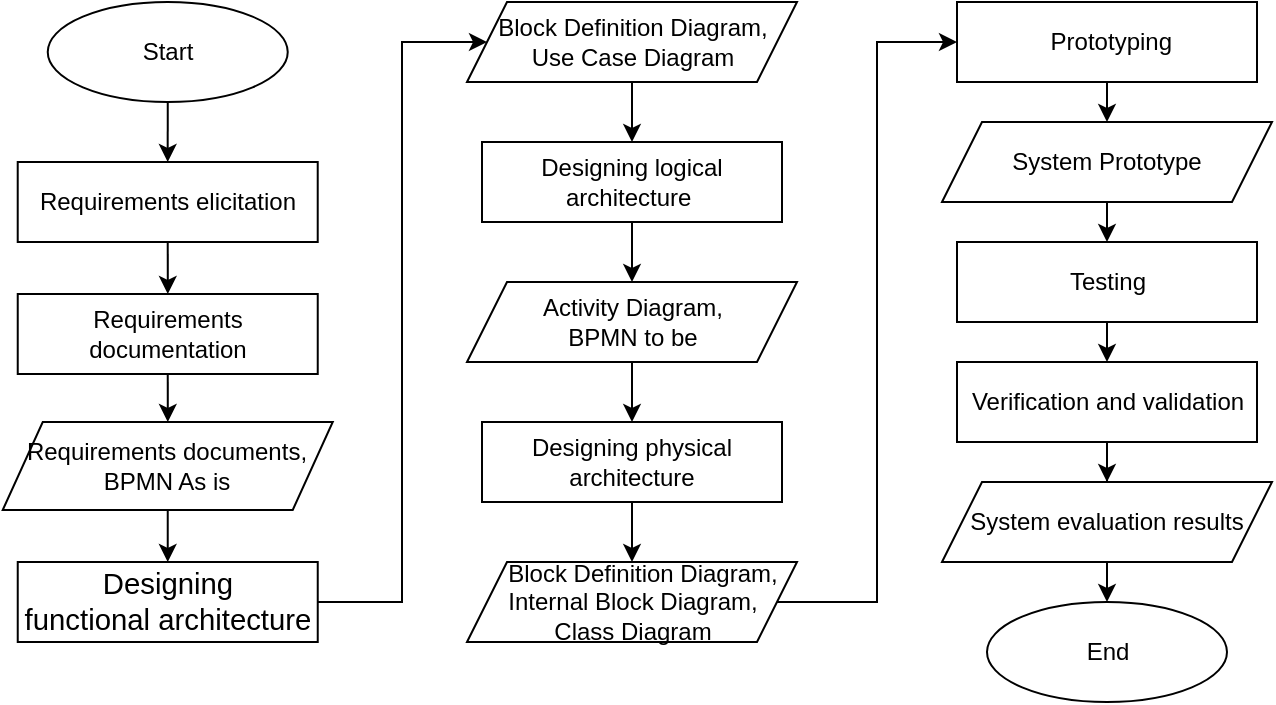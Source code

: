 <mxfile version="21.1.7" type="github">
  <diagram id="9HLhW9o5Pn7bnSsW2eLf" name="Page-1">
    <mxGraphModel dx="1050" dy="623" grid="1" gridSize="10" guides="1" tooltips="1" connect="1" arrows="1" fold="1" page="1" pageScale="1" pageWidth="850" pageHeight="1100" math="0" shadow="0">
      <root>
        <mxCell id="0" />
        <mxCell id="1" parent="0" />
        <mxCell id="tW3wjYKGY_-DUdyRMUnM-29" style="edgeStyle=orthogonalEdgeStyle;rounded=0;orthogonalLoop=1;jettySize=auto;html=1;exitX=0.5;exitY=1;exitDx=0;exitDy=0;entryX=0.5;entryY=0;entryDx=0;entryDy=0;" parent="1" source="5jKje8F0iwKBfb8MLztT-3" target="tW3wjYKGY_-DUdyRMUnM-2" edge="1">
          <mxGeometry relative="1" as="geometry" />
        </mxCell>
        <mxCell id="5jKje8F0iwKBfb8MLztT-3" value="Start" style="ellipse;whiteSpace=wrap;html=1;" parent="1" vertex="1">
          <mxGeometry x="132.87" y="120" width="120" height="50" as="geometry" />
        </mxCell>
        <mxCell id="5jKje8F0iwKBfb8MLztT-16" value="End" style="ellipse;whiteSpace=wrap;html=1;" parent="1" vertex="1">
          <mxGeometry x="602.5" y="420" width="120" height="50" as="geometry" />
        </mxCell>
        <mxCell id="YmFkH0KrsYM-fxtj9EKp-10" style="edgeStyle=orthogonalEdgeStyle;rounded=0;orthogonalLoop=1;jettySize=auto;html=1;exitX=1;exitY=0.5;exitDx=0;exitDy=0;entryX=0;entryY=0.5;entryDx=0;entryDy=0;" parent="1" source="5jKje8F0iwKBfb8MLztT-20" target="tW3wjYKGY_-DUdyRMUnM-6" edge="1">
          <mxGeometry relative="1" as="geometry">
            <Array as="points">
              <mxPoint x="310" y="420" />
              <mxPoint x="310" y="140" />
            </Array>
          </mxGeometry>
        </mxCell>
        <mxCell id="5jKje8F0iwKBfb8MLztT-20" value="&lt;span style=&quot;font-size:11.0pt;line-height:&lt;br/&gt;107%;font-family:&amp;quot;Calibri&amp;quot;,sans-serif;mso-ascii-theme-font:minor-latin;&lt;br/&gt;mso-fareast-font-family:Calibri;mso-fareast-theme-font:minor-latin;mso-hansi-theme-font:&lt;br/&gt;minor-latin;mso-bidi-font-family:Arial;mso-bidi-theme-font:minor-bidi;&lt;br/&gt;mso-ansi-language:EN-US;mso-fareast-language:EN-US;mso-bidi-language:AR-SA&quot; lang=&quot;EN-US&quot;&gt;Designing&lt;br/&gt;functional architecture&lt;/span&gt;" style="rounded=0;whiteSpace=wrap;html=1;" parent="1" vertex="1">
          <mxGeometry x="117.87" y="400" width="150" height="40" as="geometry" />
        </mxCell>
        <mxCell id="YmFkH0KrsYM-fxtj9EKp-7" style="edgeStyle=orthogonalEdgeStyle;rounded=0;orthogonalLoop=1;jettySize=auto;html=1;exitX=0.5;exitY=1;exitDx=0;exitDy=0;" parent="1" source="tW3wjYKGY_-DUdyRMUnM-2" target="YmFkH0KrsYM-fxtj9EKp-1" edge="1">
          <mxGeometry relative="1" as="geometry" />
        </mxCell>
        <mxCell id="tW3wjYKGY_-DUdyRMUnM-2" value="Requirements elicitation" style="rounded=0;whiteSpace=wrap;html=1;" parent="1" vertex="1">
          <mxGeometry x="117.86" y="200" width="150" height="40" as="geometry" />
        </mxCell>
        <mxCell id="YmFkH0KrsYM-fxtj9EKp-13" style="edgeStyle=orthogonalEdgeStyle;rounded=0;orthogonalLoop=1;jettySize=auto;html=1;exitX=0.5;exitY=1;exitDx=0;exitDy=0;entryX=0.5;entryY=0;entryDx=0;entryDy=0;" parent="1" source="tW3wjYKGY_-DUdyRMUnM-6" target="YmFkH0KrsYM-fxtj9EKp-3" edge="1">
          <mxGeometry relative="1" as="geometry" />
        </mxCell>
        <mxCell id="tW3wjYKGY_-DUdyRMUnM-6" value="Block Definition Diagram,&lt;br&gt;Use Case Diagram" style="shape=parallelogram;perimeter=parallelogramPerimeter;whiteSpace=wrap;html=1;fixedSize=1;" parent="1" vertex="1">
          <mxGeometry x="342.5" y="120" width="165" height="40" as="geometry" />
        </mxCell>
        <mxCell id="YmFkH0KrsYM-fxtj9EKp-15" style="edgeStyle=orthogonalEdgeStyle;rounded=0;orthogonalLoop=1;jettySize=auto;html=1;exitX=0.5;exitY=1;exitDx=0;exitDy=0;entryX=0.5;entryY=0;entryDx=0;entryDy=0;" parent="1" source="tW3wjYKGY_-DUdyRMUnM-8" target="tW3wjYKGY_-DUdyRMUnM-9" edge="1">
          <mxGeometry relative="1" as="geometry" />
        </mxCell>
        <mxCell id="tW3wjYKGY_-DUdyRMUnM-8" value="Activity Diagram,&lt;br&gt;BPMN to be" style="shape=parallelogram;perimeter=parallelogramPerimeter;whiteSpace=wrap;html=1;fixedSize=1;" parent="1" vertex="1">
          <mxGeometry x="342.5" y="260" width="165" height="40" as="geometry" />
        </mxCell>
        <mxCell id="YmFkH0KrsYM-fxtj9EKp-16" style="edgeStyle=orthogonalEdgeStyle;rounded=0;orthogonalLoop=1;jettySize=auto;html=1;exitX=0.5;exitY=1;exitDx=0;exitDy=0;entryX=0.5;entryY=0;entryDx=0;entryDy=0;" parent="1" source="tW3wjYKGY_-DUdyRMUnM-9" target="tW3wjYKGY_-DUdyRMUnM-10" edge="1">
          <mxGeometry relative="1" as="geometry" />
        </mxCell>
        <mxCell id="tW3wjYKGY_-DUdyRMUnM-9" value="Designing physical architecture" style="rounded=0;whiteSpace=wrap;html=1;" parent="1" vertex="1">
          <mxGeometry x="350" y="330" width="150" height="40" as="geometry" />
        </mxCell>
        <mxCell id="tW3wjYKGY_-DUdyRMUnM-24" style="edgeStyle=orthogonalEdgeStyle;rounded=0;orthogonalLoop=1;jettySize=auto;html=1;exitX=1;exitY=0.5;exitDx=0;exitDy=0;entryX=0;entryY=0.5;entryDx=0;entryDy=0;" parent="1" source="tW3wjYKGY_-DUdyRMUnM-10" target="tW3wjYKGY_-DUdyRMUnM-11" edge="1">
          <mxGeometry relative="1" as="geometry" />
        </mxCell>
        <mxCell id="tW3wjYKGY_-DUdyRMUnM-10" value="&amp;nbsp; &amp;nbsp;Block Definition Diagram, Internal Block Diagram,&lt;br&gt;Class Diagram" style="shape=parallelogram;perimeter=parallelogramPerimeter;whiteSpace=wrap;html=1;fixedSize=1;" parent="1" vertex="1">
          <mxGeometry x="342.5" y="400" width="165" height="40" as="geometry" />
        </mxCell>
        <mxCell id="tW3wjYKGY_-DUdyRMUnM-25" style="edgeStyle=orthogonalEdgeStyle;rounded=0;orthogonalLoop=1;jettySize=auto;html=1;exitX=0.5;exitY=1;exitDx=0;exitDy=0;entryX=0.5;entryY=0;entryDx=0;entryDy=0;" parent="1" source="tW3wjYKGY_-DUdyRMUnM-11" target="tW3wjYKGY_-DUdyRMUnM-12" edge="1">
          <mxGeometry relative="1" as="geometry" />
        </mxCell>
        <mxCell id="tW3wjYKGY_-DUdyRMUnM-11" value="&amp;nbsp;Prototyping" style="rounded=0;whiteSpace=wrap;html=1;" parent="1" vertex="1">
          <mxGeometry x="587.5" y="120" width="150" height="40" as="geometry" />
        </mxCell>
        <mxCell id="tW3wjYKGY_-DUdyRMUnM-26" style="edgeStyle=orthogonalEdgeStyle;rounded=0;orthogonalLoop=1;jettySize=auto;html=1;exitX=0.5;exitY=1;exitDx=0;exitDy=0;entryX=0.5;entryY=0;entryDx=0;entryDy=0;" parent="1" source="tW3wjYKGY_-DUdyRMUnM-12" target="tW3wjYKGY_-DUdyRMUnM-13" edge="1">
          <mxGeometry relative="1" as="geometry" />
        </mxCell>
        <mxCell id="tW3wjYKGY_-DUdyRMUnM-12" value="System Prototype" style="shape=parallelogram;perimeter=parallelogramPerimeter;whiteSpace=wrap;html=1;fixedSize=1;" parent="1" vertex="1">
          <mxGeometry x="580" y="180" width="165" height="40" as="geometry" />
        </mxCell>
        <mxCell id="YmFkH0KrsYM-fxtj9EKp-11" style="edgeStyle=orthogonalEdgeStyle;rounded=0;orthogonalLoop=1;jettySize=auto;html=1;exitX=0.5;exitY=1;exitDx=0;exitDy=0;entryX=0.5;entryY=0;entryDx=0;entryDy=0;" parent="1" source="tW3wjYKGY_-DUdyRMUnM-13" target="YmFkH0KrsYM-fxtj9EKp-6" edge="1">
          <mxGeometry relative="1" as="geometry" />
        </mxCell>
        <mxCell id="tW3wjYKGY_-DUdyRMUnM-13" value="Testing" style="rounded=0;whiteSpace=wrap;html=1;" parent="1" vertex="1">
          <mxGeometry x="587.5" y="240" width="150" height="40" as="geometry" />
        </mxCell>
        <mxCell id="tW3wjYKGY_-DUdyRMUnM-28" style="edgeStyle=orthogonalEdgeStyle;rounded=0;orthogonalLoop=1;jettySize=auto;html=1;exitX=0.5;exitY=1;exitDx=0;exitDy=0;entryX=0.5;entryY=0;entryDx=0;entryDy=0;" parent="1" source="tW3wjYKGY_-DUdyRMUnM-14" target="5jKje8F0iwKBfb8MLztT-16" edge="1">
          <mxGeometry relative="1" as="geometry" />
        </mxCell>
        <mxCell id="tW3wjYKGY_-DUdyRMUnM-14" value="System evaluation results" style="shape=parallelogram;perimeter=parallelogramPerimeter;whiteSpace=wrap;html=1;fixedSize=1;" parent="1" vertex="1">
          <mxGeometry x="580" y="360" width="165" height="40" as="geometry" />
        </mxCell>
        <mxCell id="YmFkH0KrsYM-fxtj9EKp-8" style="edgeStyle=orthogonalEdgeStyle;rounded=0;orthogonalLoop=1;jettySize=auto;html=1;exitX=0.5;exitY=1;exitDx=0;exitDy=0;" parent="1" source="YmFkH0KrsYM-fxtj9EKp-1" target="YmFkH0KrsYM-fxtj9EKp-2" edge="1">
          <mxGeometry relative="1" as="geometry" />
        </mxCell>
        <mxCell id="YmFkH0KrsYM-fxtj9EKp-1" value="Requirements documentation" style="rounded=0;whiteSpace=wrap;html=1;" parent="1" vertex="1">
          <mxGeometry x="117.87" y="266" width="150" height="40" as="geometry" />
        </mxCell>
        <mxCell id="YmFkH0KrsYM-fxtj9EKp-9" style="edgeStyle=orthogonalEdgeStyle;rounded=0;orthogonalLoop=1;jettySize=auto;html=1;exitX=0.5;exitY=1;exitDx=0;exitDy=0;entryX=0.5;entryY=0;entryDx=0;entryDy=0;" parent="1" source="YmFkH0KrsYM-fxtj9EKp-2" target="5jKje8F0iwKBfb8MLztT-20" edge="1">
          <mxGeometry relative="1" as="geometry" />
        </mxCell>
        <mxCell id="YmFkH0KrsYM-fxtj9EKp-2" value="&lt;div&gt;&lt;br&gt;&lt;/div&gt;&lt;div&gt;Requirements documents, BPMN As is&lt;/div&gt;&lt;div&gt;&lt;br&gt;&lt;/div&gt;" style="shape=parallelogram;perimeter=parallelogramPerimeter;whiteSpace=wrap;html=1;fixedSize=1;" parent="1" vertex="1">
          <mxGeometry x="110.37" y="330" width="165" height="44" as="geometry" />
        </mxCell>
        <mxCell id="YmFkH0KrsYM-fxtj9EKp-14" style="edgeStyle=orthogonalEdgeStyle;rounded=0;orthogonalLoop=1;jettySize=auto;html=1;exitX=0.5;exitY=1;exitDx=0;exitDy=0;" parent="1" source="YmFkH0KrsYM-fxtj9EKp-3" target="tW3wjYKGY_-DUdyRMUnM-8" edge="1">
          <mxGeometry relative="1" as="geometry" />
        </mxCell>
        <mxCell id="YmFkH0KrsYM-fxtj9EKp-3" value="Designing logical architecture&amp;nbsp;" style="rounded=0;whiteSpace=wrap;html=1;" parent="1" vertex="1">
          <mxGeometry x="350" y="190" width="150" height="40" as="geometry" />
        </mxCell>
        <mxCell id="YmFkH0KrsYM-fxtj9EKp-12" style="edgeStyle=orthogonalEdgeStyle;rounded=0;orthogonalLoop=1;jettySize=auto;html=1;exitX=0.5;exitY=1;exitDx=0;exitDy=0;" parent="1" source="YmFkH0KrsYM-fxtj9EKp-6" target="tW3wjYKGY_-DUdyRMUnM-14" edge="1">
          <mxGeometry relative="1" as="geometry" />
        </mxCell>
        <mxCell id="YmFkH0KrsYM-fxtj9EKp-6" value="Verification and validation" style="rounded=0;whiteSpace=wrap;html=1;" parent="1" vertex="1">
          <mxGeometry x="587.5" y="300" width="150" height="40" as="geometry" />
        </mxCell>
      </root>
    </mxGraphModel>
  </diagram>
</mxfile>
